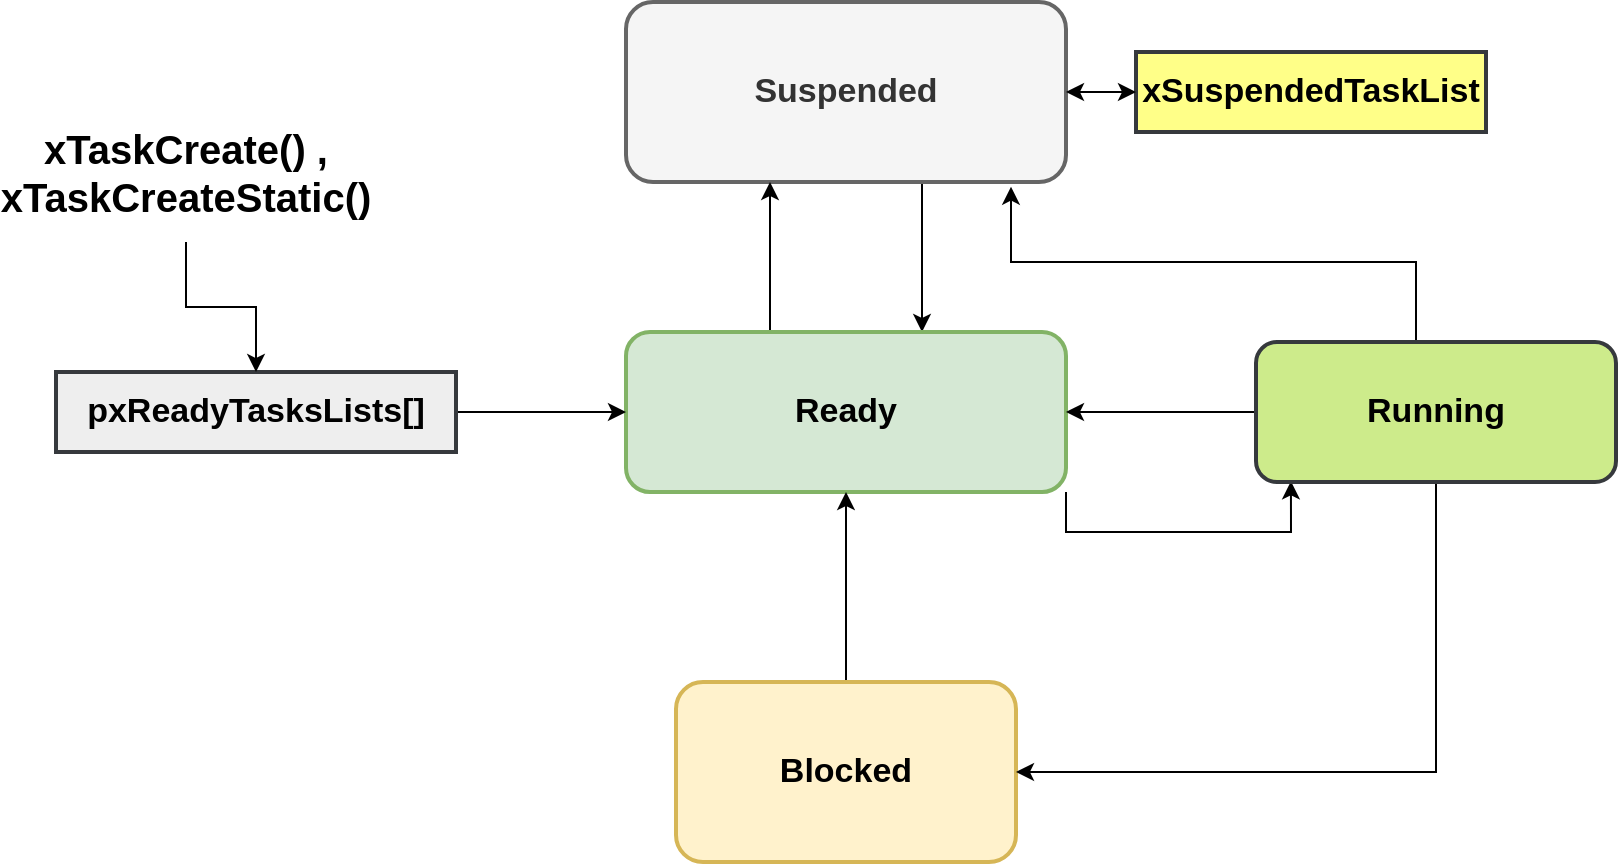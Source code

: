 <mxfile version="18.1.1" type="github">
  <diagram id="vIzVMyiabT15ts59GRQ8" name="Page-1">
    <mxGraphModel dx="1578" dy="784" grid="1" gridSize="10" guides="1" tooltips="1" connect="1" arrows="1" fold="1" page="1" pageScale="1" pageWidth="850" pageHeight="1100" math="0" shadow="0">
      <root>
        <mxCell id="0" />
        <mxCell id="1" parent="0" />
        <mxCell id="shI915pPz38To5PjgWUX-15" style="edgeStyle=orthogonalEdgeStyle;rounded=0;orthogonalLoop=1;jettySize=auto;html=1;exitX=0.75;exitY=1;exitDx=0;exitDy=0;entryX=0.75;entryY=0;entryDx=0;entryDy=0;fontSize=20;" edge="1" parent="1">
          <mxGeometry relative="1" as="geometry">
            <mxPoint x="463" y="210" as="sourcePoint" />
            <mxPoint x="463" y="285" as="targetPoint" />
          </mxGeometry>
        </mxCell>
        <mxCell id="shI915pPz38To5PjgWUX-1" value="Suspended" style="rounded=1;whiteSpace=wrap;html=1;fillColor=#f5f5f5;fontColor=#333333;strokeColor=#666666;strokeWidth=2;fontStyle=1;fontSize=17;labelPosition=center;verticalLabelPosition=middle;align=center;verticalAlign=middle;textDirection=ltr;" vertex="1" parent="1">
          <mxGeometry x="315" y="120" width="220" height="90" as="geometry" />
        </mxCell>
        <mxCell id="shI915pPz38To5PjgWUX-14" style="edgeStyle=orthogonalEdgeStyle;rounded=0;orthogonalLoop=1;jettySize=auto;html=1;exitX=0.25;exitY=0;exitDx=0;exitDy=0;entryX=0.25;entryY=1;entryDx=0;entryDy=0;fontSize=20;" edge="1" parent="1">
          <mxGeometry relative="1" as="geometry">
            <mxPoint x="387" y="285" as="sourcePoint" />
            <mxPoint x="387" y="210" as="targetPoint" />
          </mxGeometry>
        </mxCell>
        <mxCell id="shI915pPz38To5PjgWUX-18" style="edgeStyle=orthogonalEdgeStyle;rounded=0;orthogonalLoop=1;jettySize=auto;html=1;exitX=1;exitY=1;exitDx=0;exitDy=0;entryX=0.097;entryY=0.995;entryDx=0;entryDy=0;entryPerimeter=0;fontSize=20;" edge="1" parent="1" source="shI915pPz38To5PjgWUX-2" target="shI915pPz38To5PjgWUX-4">
          <mxGeometry relative="1" as="geometry" />
        </mxCell>
        <mxCell id="shI915pPz38To5PjgWUX-2" value="Ready" style="rounded=1;whiteSpace=wrap;html=1;fillColor=#d5e8d4;strokeColor=#82b366;strokeWidth=2;fontStyle=1;fontSize=17;" vertex="1" parent="1">
          <mxGeometry x="315" y="285" width="220" height="80" as="geometry" />
        </mxCell>
        <mxCell id="shI915pPz38To5PjgWUX-16" style="edgeStyle=orthogonalEdgeStyle;rounded=0;orthogonalLoop=1;jettySize=auto;html=1;exitX=0.5;exitY=0;exitDx=0;exitDy=0;fontSize=20;" edge="1" parent="1" source="shI915pPz38To5PjgWUX-3" target="shI915pPz38To5PjgWUX-2">
          <mxGeometry relative="1" as="geometry" />
        </mxCell>
        <mxCell id="shI915pPz38To5PjgWUX-3" value="Blocked" style="rounded=1;whiteSpace=wrap;html=1;fillColor=#fff2cc;strokeColor=#d6b656;strokeWidth=2;fontStyle=1;fontSize=17;" vertex="1" parent="1">
          <mxGeometry x="340" y="460" width="170" height="90" as="geometry" />
        </mxCell>
        <mxCell id="shI915pPz38To5PjgWUX-17" style="edgeStyle=orthogonalEdgeStyle;rounded=0;orthogonalLoop=1;jettySize=auto;html=1;fontSize=20;" edge="1" parent="1" source="shI915pPz38To5PjgWUX-4" target="shI915pPz38To5PjgWUX-2">
          <mxGeometry relative="1" as="geometry" />
        </mxCell>
        <mxCell id="shI915pPz38To5PjgWUX-23" style="edgeStyle=orthogonalEdgeStyle;rounded=0;orthogonalLoop=1;jettySize=auto;html=1;entryX=0.875;entryY=1.026;entryDx=0;entryDy=0;fontSize=20;exitX=0.25;exitY=0;exitDx=0;exitDy=0;entryPerimeter=0;" edge="1" parent="1" source="shI915pPz38To5PjgWUX-4" target="shI915pPz38To5PjgWUX-1">
          <mxGeometry relative="1" as="geometry">
            <mxPoint x="680" y="270" as="sourcePoint" />
            <Array as="points">
              <mxPoint x="710" y="290" />
              <mxPoint x="710" y="250" />
              <mxPoint x="507" y="250" />
            </Array>
          </mxGeometry>
        </mxCell>
        <mxCell id="shI915pPz38To5PjgWUX-24" style="edgeStyle=orthogonalEdgeStyle;rounded=0;orthogonalLoop=1;jettySize=auto;html=1;entryX=1;entryY=0.5;entryDx=0;entryDy=0;fontSize=20;exitX=0.5;exitY=1;exitDx=0;exitDy=0;" edge="1" parent="1" source="shI915pPz38To5PjgWUX-4" target="shI915pPz38To5PjgWUX-3">
          <mxGeometry relative="1" as="geometry" />
        </mxCell>
        <mxCell id="shI915pPz38To5PjgWUX-4" value="Running " style="rounded=1;whiteSpace=wrap;html=1;fillColor=#cdeb8b;strokeColor=#36393d;strokeWidth=2;fontStyle=1;fontSize=17;" vertex="1" parent="1">
          <mxGeometry x="630" y="290" width="180" height="70" as="geometry" />
        </mxCell>
        <mxCell id="shI915pPz38To5PjgWUX-5" value="xSuspendedTaskList" style="rounded=0;whiteSpace=wrap;html=1;fontSize=17;strokeWidth=2;fillColor=#ffff88;strokeColor=#36393d;fontStyle=1" vertex="1" parent="1">
          <mxGeometry x="570" y="145" width="175" height="40" as="geometry" />
        </mxCell>
        <mxCell id="shI915pPz38To5PjgWUX-7" value="" style="endArrow=classic;startArrow=classic;html=1;rounded=0;fontSize=17;entryX=0;entryY=0.5;entryDx=0;entryDy=0;exitX=1;exitY=0.5;exitDx=0;exitDy=0;" edge="1" parent="1" source="shI915pPz38To5PjgWUX-1" target="shI915pPz38To5PjgWUX-5">
          <mxGeometry width="50" height="50" relative="1" as="geometry">
            <mxPoint x="330" y="350" as="sourcePoint" />
            <mxPoint x="380" y="300" as="targetPoint" />
          </mxGeometry>
        </mxCell>
        <mxCell id="shI915pPz38To5PjgWUX-10" style="edgeStyle=orthogonalEdgeStyle;rounded=0;orthogonalLoop=1;jettySize=auto;html=1;fontSize=17;" edge="1" parent="1" source="shI915pPz38To5PjgWUX-8" target="shI915pPz38To5PjgWUX-2">
          <mxGeometry relative="1" as="geometry" />
        </mxCell>
        <mxCell id="shI915pPz38To5PjgWUX-8" value="pxReadyTasksLists[]" style="rounded=0;whiteSpace=wrap;html=1;fontSize=17;strokeWidth=2;fillColor=#eeeeee;strokeColor=#36393d;fontStyle=1" vertex="1" parent="1">
          <mxGeometry x="30" y="305" width="200" height="40" as="geometry" />
        </mxCell>
        <mxCell id="shI915pPz38To5PjgWUX-12" style="edgeStyle=orthogonalEdgeStyle;rounded=0;orthogonalLoop=1;jettySize=auto;html=1;fontSize=17;" edge="1" parent="1" source="shI915pPz38To5PjgWUX-11" target="shI915pPz38To5PjgWUX-8">
          <mxGeometry relative="1" as="geometry">
            <mxPoint x="95" y="290" as="targetPoint" />
          </mxGeometry>
        </mxCell>
        <mxCell id="shI915pPz38To5PjgWUX-11" value="xTaskCreate() , xTaskCreateStatic()" style="text;html=1;strokeColor=none;fillColor=none;align=center;verticalAlign=middle;whiteSpace=wrap;rounded=0;fontSize=20;fontStyle=1" vertex="1" parent="1">
          <mxGeometry x="40" y="170" width="110" height="70" as="geometry" />
        </mxCell>
      </root>
    </mxGraphModel>
  </diagram>
</mxfile>
